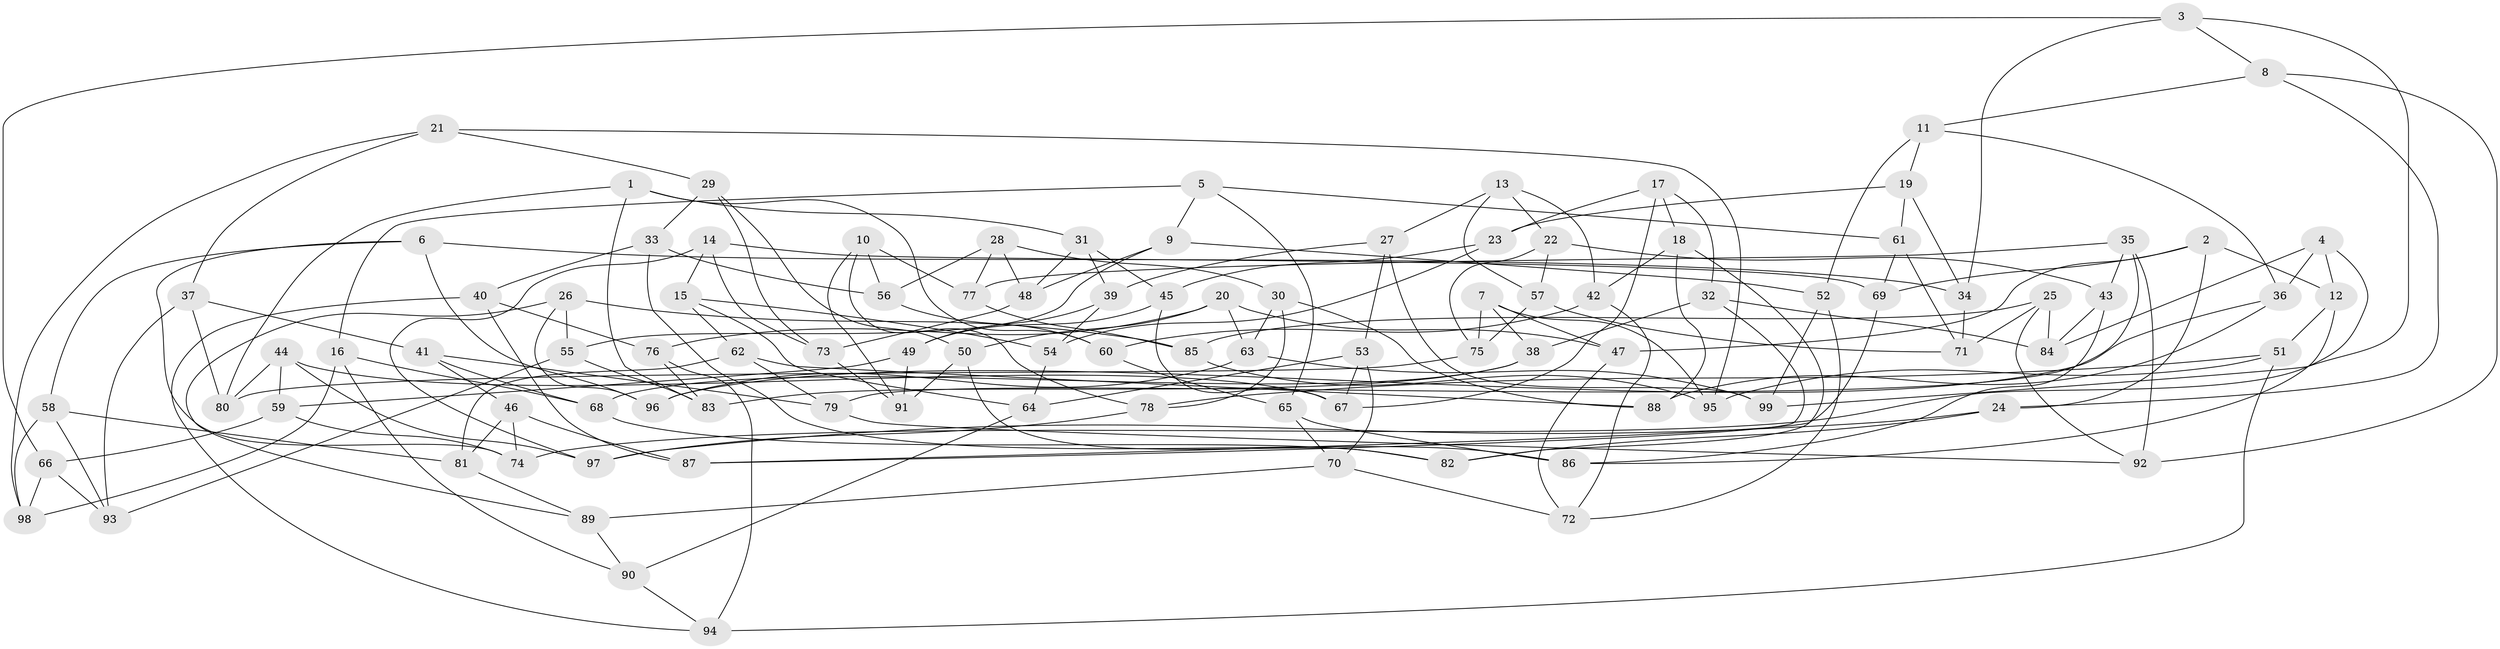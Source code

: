 // coarse degree distribution, {4: 0.3, 6: 0.4666666666666667, 5: 0.16666666666666666, 3: 0.06666666666666667}
// Generated by graph-tools (version 1.1) at 2025/38/03/04/25 23:38:16]
// undirected, 99 vertices, 198 edges
graph export_dot {
  node [color=gray90,style=filled];
  1;
  2;
  3;
  4;
  5;
  6;
  7;
  8;
  9;
  10;
  11;
  12;
  13;
  14;
  15;
  16;
  17;
  18;
  19;
  20;
  21;
  22;
  23;
  24;
  25;
  26;
  27;
  28;
  29;
  30;
  31;
  32;
  33;
  34;
  35;
  36;
  37;
  38;
  39;
  40;
  41;
  42;
  43;
  44;
  45;
  46;
  47;
  48;
  49;
  50;
  51;
  52;
  53;
  54;
  55;
  56;
  57;
  58;
  59;
  60;
  61;
  62;
  63;
  64;
  65;
  66;
  67;
  68;
  69;
  70;
  71;
  72;
  73;
  74;
  75;
  76;
  77;
  78;
  79;
  80;
  81;
  82;
  83;
  84;
  85;
  86;
  87;
  88;
  89;
  90;
  91;
  92;
  93;
  94;
  95;
  96;
  97;
  98;
  99;
  1 -- 80;
  1 -- 83;
  1 -- 60;
  1 -- 31;
  2 -- 12;
  2 -- 24;
  2 -- 69;
  2 -- 47;
  3 -- 99;
  3 -- 66;
  3 -- 34;
  3 -- 8;
  4 -- 36;
  4 -- 12;
  4 -- 74;
  4 -- 84;
  5 -- 9;
  5 -- 16;
  5 -- 61;
  5 -- 65;
  6 -- 96;
  6 -- 34;
  6 -- 74;
  6 -- 58;
  7 -- 75;
  7 -- 38;
  7 -- 47;
  7 -- 95;
  8 -- 24;
  8 -- 11;
  8 -- 92;
  9 -- 52;
  9 -- 55;
  9 -- 48;
  10 -- 77;
  10 -- 91;
  10 -- 78;
  10 -- 56;
  11 -- 36;
  11 -- 52;
  11 -- 19;
  12 -- 51;
  12 -- 86;
  13 -- 27;
  13 -- 22;
  13 -- 42;
  13 -- 57;
  14 -- 15;
  14 -- 97;
  14 -- 73;
  14 -- 69;
  15 -- 64;
  15 -- 54;
  15 -- 62;
  16 -- 90;
  16 -- 98;
  16 -- 68;
  17 -- 32;
  17 -- 23;
  17 -- 18;
  17 -- 67;
  18 -- 82;
  18 -- 88;
  18 -- 42;
  19 -- 34;
  19 -- 23;
  19 -- 61;
  20 -- 76;
  20 -- 50;
  20 -- 63;
  20 -- 47;
  21 -- 29;
  21 -- 37;
  21 -- 95;
  21 -- 98;
  22 -- 57;
  22 -- 43;
  22 -- 75;
  23 -- 54;
  23 -- 45;
  24 -- 82;
  24 -- 97;
  25 -- 71;
  25 -- 85;
  25 -- 84;
  25 -- 92;
  26 -- 96;
  26 -- 89;
  26 -- 85;
  26 -- 55;
  27 -- 39;
  27 -- 99;
  27 -- 53;
  28 -- 30;
  28 -- 77;
  28 -- 56;
  28 -- 48;
  29 -- 73;
  29 -- 33;
  29 -- 50;
  30 -- 88;
  30 -- 78;
  30 -- 63;
  31 -- 45;
  31 -- 48;
  31 -- 39;
  32 -- 84;
  32 -- 87;
  32 -- 38;
  33 -- 40;
  33 -- 56;
  33 -- 86;
  34 -- 71;
  35 -- 43;
  35 -- 79;
  35 -- 92;
  35 -- 77;
  36 -- 96;
  36 -- 88;
  37 -- 80;
  37 -- 93;
  37 -- 41;
  38 -- 68;
  38 -- 83;
  39 -- 54;
  39 -- 49;
  40 -- 76;
  40 -- 87;
  40 -- 94;
  41 -- 46;
  41 -- 79;
  41 -- 68;
  42 -- 72;
  42 -- 60;
  43 -- 86;
  43 -- 84;
  44 -- 67;
  44 -- 59;
  44 -- 97;
  44 -- 80;
  45 -- 67;
  45 -- 49;
  46 -- 87;
  46 -- 74;
  46 -- 81;
  47 -- 72;
  48 -- 73;
  49 -- 91;
  49 -- 59;
  50 -- 91;
  50 -- 82;
  51 -- 78;
  51 -- 95;
  51 -- 94;
  52 -- 99;
  52 -- 72;
  53 -- 70;
  53 -- 64;
  53 -- 67;
  54 -- 64;
  55 -- 83;
  55 -- 93;
  56 -- 60;
  57 -- 71;
  57 -- 75;
  58 -- 98;
  58 -- 81;
  58 -- 93;
  59 -- 74;
  59 -- 66;
  60 -- 65;
  61 -- 69;
  61 -- 71;
  62 -- 79;
  62 -- 88;
  62 -- 81;
  63 -- 96;
  63 -- 99;
  64 -- 90;
  65 -- 86;
  65 -- 70;
  66 -- 98;
  66 -- 93;
  68 -- 82;
  69 -- 87;
  70 -- 89;
  70 -- 72;
  73 -- 91;
  75 -- 80;
  76 -- 83;
  76 -- 94;
  77 -- 85;
  78 -- 97;
  79 -- 92;
  81 -- 89;
  85 -- 95;
  89 -- 90;
  90 -- 94;
}
